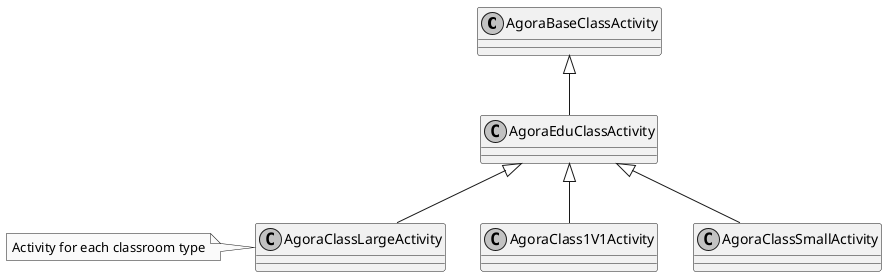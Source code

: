 @startuml
skinparam monochrome true
class AgoraBaseClassActivity
class AgoraEduClassActivity
class AgoraClass1V1Activity
class AgoraClassSmallActivity
class AgoraClassLargeActivity
AgoraBaseClassActivity <|-- AgoraEduClassActivity
AgoraEduClassActivity <|-- AgoraClassSmallActivity
AgoraEduClassActivity <|-- AgoraClassLargeActivity
AgoraEduClassActivity <|-- AgoraClass1V1Activity
note left: Activity for each classroom type
@enduml

